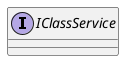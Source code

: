 @startuml
interface IClassService {
    !ifdef CLASS_SERVICE_ISLECTUREROROWNERINCLASS
    +  IsLecturerOrOwnerInClass(classId:Guid): Task<bool>
    !endif
    !ifdef CLASS_SERVICE_ISUSERINCLASS
    +  IsUserInClass(classId:Guid): Task<bool>
    !endif
    !ifdef CLASS_SERVICE_GETCLASSOWNERACCESS
    +  GetClassOwnerAccess(classId:Guid, cancellationToken:CancellationToken): Task<(bool, Class)>
    !endif
}
@enduml